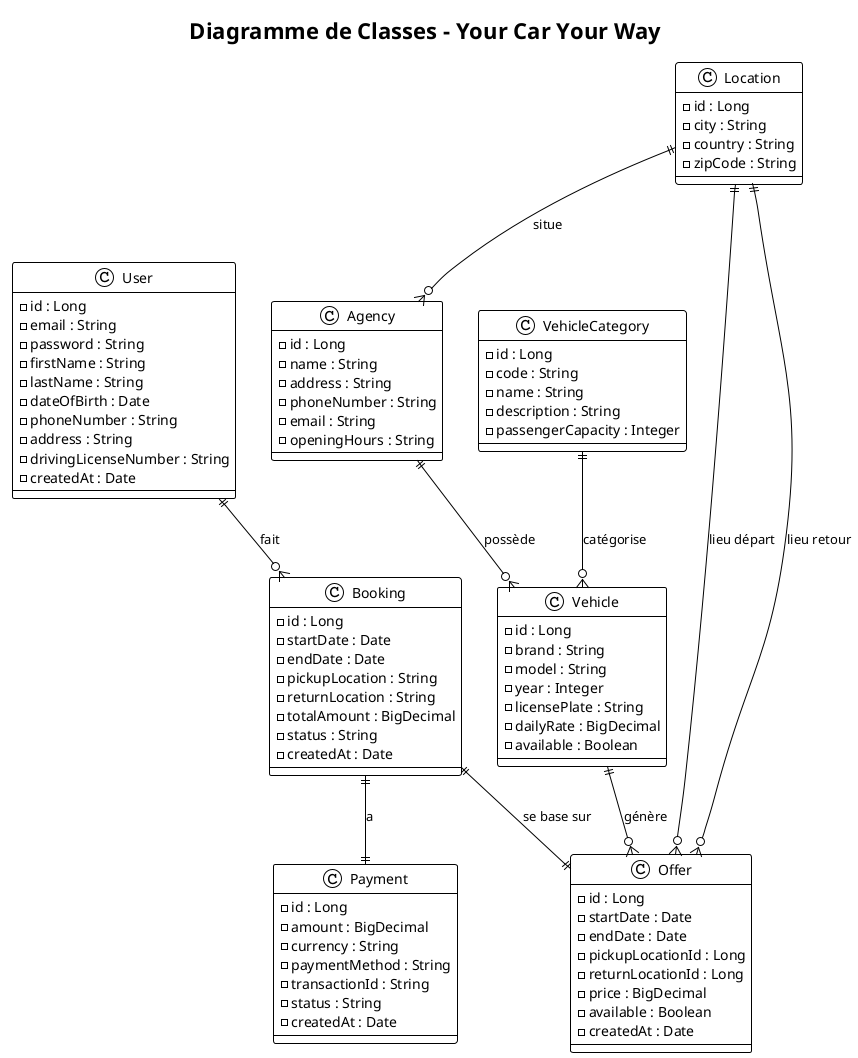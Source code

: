 @startuml
!theme plain
title Diagramme de Classes - Your Car Your Way 

class User {
  - id : Long
  - email : String
  - password : String
  - firstName : String
  - lastName : String
  - dateOfBirth : Date
  - phoneNumber : String
  - address : String
  - drivingLicenseNumber : String
  - createdAt : Date
}

class Vehicle {
  - id : Long
  - brand : String
  - model : String
  - year : Integer
  - licensePlate : String
  - dailyRate : BigDecimal
  - available : Boolean
}

class Booking {
  - id : Long
  - startDate : Date
  - endDate : Date
  - pickupLocation : String
  - returnLocation : String
  - totalAmount : BigDecimal
  - status : String
  - createdAt : Date
}

class Payment {
  - id : Long
  - amount : BigDecimal
  - currency : String
  - paymentMethod : String
  - transactionId : String
  - status : String
  - createdAt : Date
}

class Agency {
  - id : Long
  - name : String
  - address : String
  - phoneNumber : String
  - email : String
  - openingHours : String
}

class VehicleCategory {
  - id : Long
  - code : String
  - name : String
  - description : String
  - passengerCapacity : Integer
}

class Location {
  - id : Long
  - city : String
  - country : String
  - zipCode : String
}

class Offer {
  - id : Long
  - startDate : Date
  - endDate : Date
  - pickupLocationId : Long
  - returnLocationId : Long
  - price : BigDecimal
  - available : Boolean
  - createdAt : Date
}

' Relations principales
User ||--o{ Booking : "fait"
Booking ||--|| Payment : "a"
Booking ||--|| Offer : "se base sur"

' Relations véhicules et agences
Agency ||--o{ Vehicle : "possède"
VehicleCategory ||--o{ Vehicle : "catégorise"
Location ||--o{ Agency : "situe"

' Relations offres
Vehicle ||--o{ Offer : "génère"
Location ||--o{ Offer : "lieu départ"
Location ||--o{ Offer : "lieu retour"

@enduml